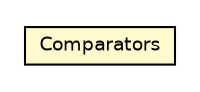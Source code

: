 #!/usr/local/bin/dot
#
# Class diagram 
# Generated by UmlGraph version 4.6 (http://www.spinellis.gr/sw/umlgraph)
#

digraph G {
	edge [fontname="Helvetica",fontsize=10,labelfontname="Helvetica",labelfontsize=10];
	node [fontname="Helvetica",fontsize=10,shape=plaintext];
	// net.chrissearle.flickrvote.service.Comparators
	c281 [label=<<table border="0" cellborder="1" cellspacing="0" cellpadding="2" port="p" bgcolor="lemonChiffon" href="./Comparators.html">
		<tr><td><table border="0" cellspacing="0" cellpadding="1">
			<tr><td> Comparators </td></tr>
		</table></td></tr>
		</table>>, fontname="Helvetica", fontcolor="black", fontsize=9.0];
}

